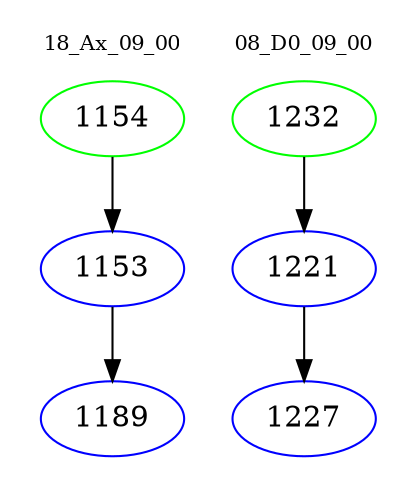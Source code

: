 digraph{
subgraph cluster_0 {
color = white
label = "18_Ax_09_00";
fontsize=10;
T0_1154 [label="1154", color="green"]
T0_1154 -> T0_1153 [color="black"]
T0_1153 [label="1153", color="blue"]
T0_1153 -> T0_1189 [color="black"]
T0_1189 [label="1189", color="blue"]
}
subgraph cluster_1 {
color = white
label = "08_D0_09_00";
fontsize=10;
T1_1232 [label="1232", color="green"]
T1_1232 -> T1_1221 [color="black"]
T1_1221 [label="1221", color="blue"]
T1_1221 -> T1_1227 [color="black"]
T1_1227 [label="1227", color="blue"]
}
}
